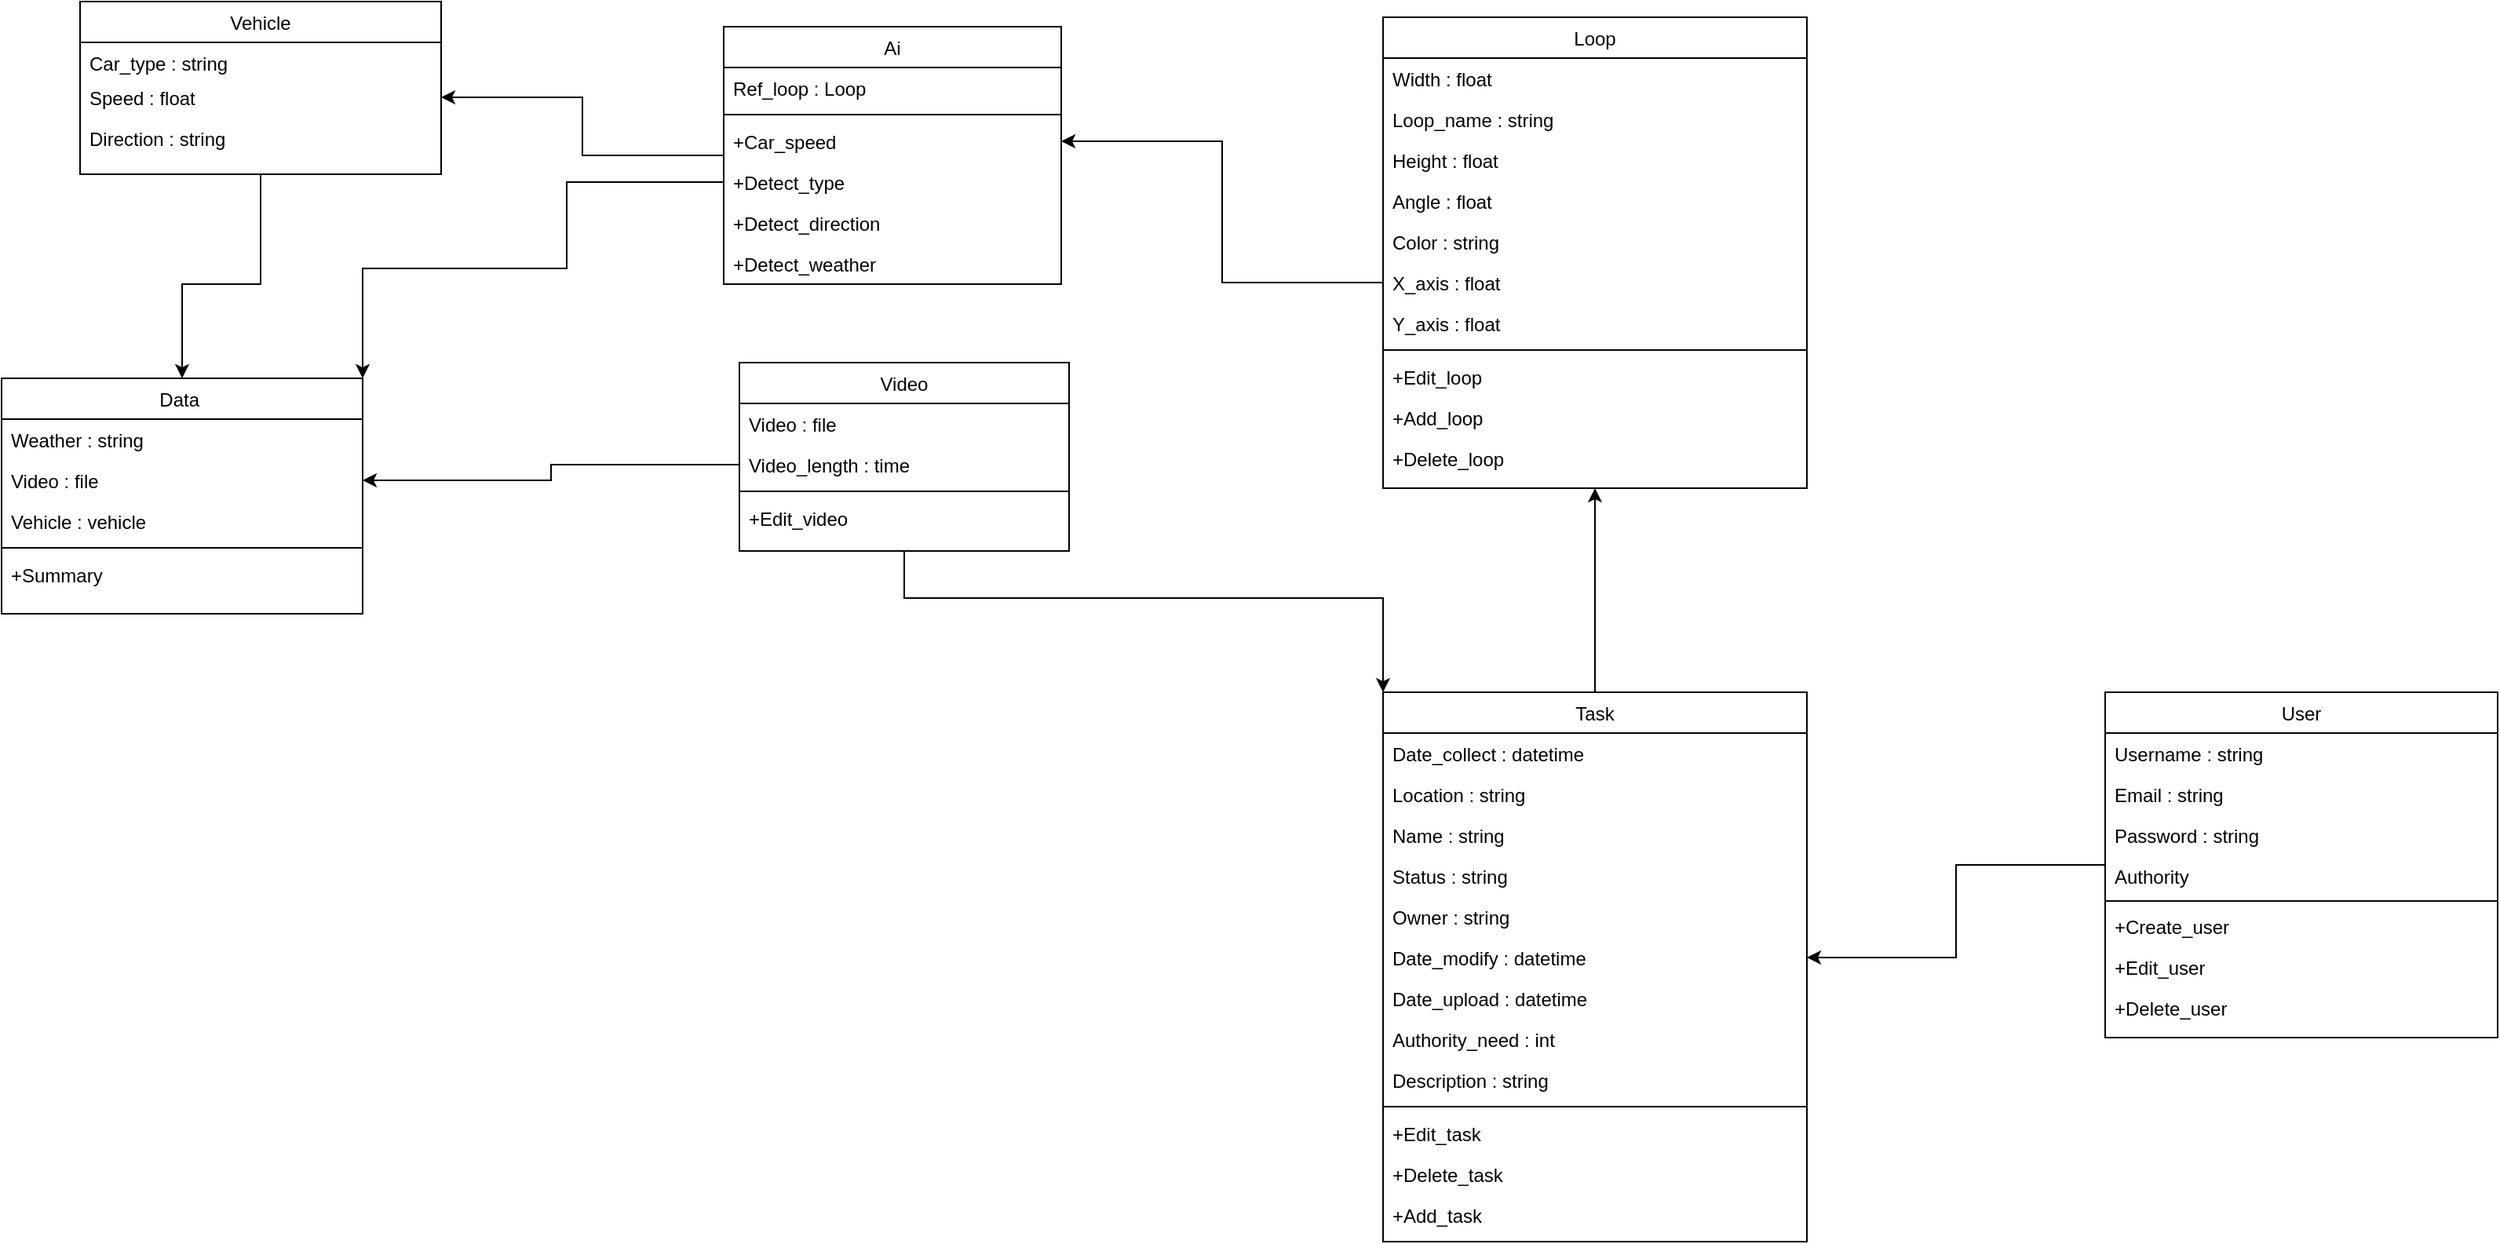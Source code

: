 <mxfile version="20.8.20" type="onedrive"><diagram id="C5RBs43oDa-KdzZeNtuy" name="Page-1"><mxGraphModel grid="1" page="1" gridSize="10" guides="1" tooltips="1" connect="1" arrows="1" fold="1" pageScale="1" pageWidth="827" pageHeight="1169" math="0" shadow="0"><root><mxCell id="WIyWlLk6GJQsqaUBKTNV-0"/><mxCell id="WIyWlLk6GJQsqaUBKTNV-1" parent="WIyWlLk6GJQsqaUBKTNV-0"/><mxCell id="tuxHGtjifyQwUK7qOJFo-77" style="edgeStyle=orthogonalEdgeStyle;rounded=0;orthogonalLoop=1;jettySize=auto;html=1;entryX=1;entryY=0.5;entryDx=0;entryDy=0;" edge="1" parent="WIyWlLk6GJQsqaUBKTNV-1" source="zkfFHV4jXpPFQw0GAbJ--0" target="tuxHGtjifyQwUK7qOJFo-19"><mxGeometry relative="1" as="geometry"/></mxCell><mxCell id="zkfFHV4jXpPFQw0GAbJ--0" value="User" style="swimlane;fontStyle=0;align=center;verticalAlign=top;childLayout=stackLayout;horizontal=1;startSize=26;horizontalStack=0;resizeParent=1;resizeLast=0;collapsible=1;marginBottom=0;rounded=0;shadow=0;strokeWidth=1;" vertex="1" parent="WIyWlLk6GJQsqaUBKTNV-1"><mxGeometry x="1380" y="-710" width="250" height="220" as="geometry"><mxRectangle x="120" y="-90" width="160" height="26" as="alternateBounds"/></mxGeometry></mxCell><mxCell id="zkfFHV4jXpPFQw0GAbJ--2" value="Username : string" style="text;align=left;verticalAlign=top;spacingLeft=4;spacingRight=4;overflow=hidden;rotatable=0;points=[[0,0.5],[1,0.5]];portConstraint=eastwest;rounded=0;shadow=0;html=0;" vertex="1" parent="zkfFHV4jXpPFQw0GAbJ--0"><mxGeometry y="26" width="250" height="26" as="geometry"/></mxCell><mxCell id="zkfFHV4jXpPFQw0GAbJ--5" value="Email : string" style="text;align=left;verticalAlign=top;spacingLeft=4;spacingRight=4;overflow=hidden;rotatable=0;points=[[0,0.5],[1,0.5]];portConstraint=eastwest;" vertex="1" parent="zkfFHV4jXpPFQw0GAbJ--0"><mxGeometry y="52" width="250" height="26" as="geometry"/></mxCell><mxCell id="zmKK41cbdtHeBXgfqaTb-2" value="Password : string " style="text;align=left;verticalAlign=top;spacingLeft=4;spacingRight=4;overflow=hidden;rotatable=0;points=[[0,0.5],[1,0.5]];portConstraint=eastwest;" vertex="1" parent="zkfFHV4jXpPFQw0GAbJ--0"><mxGeometry y="78" width="250" height="26" as="geometry"/></mxCell><mxCell id="zmKK41cbdtHeBXgfqaTb-3" value="Authority" style="text;align=left;verticalAlign=top;spacingLeft=4;spacingRight=4;overflow=hidden;rotatable=0;points=[[0,0.5],[1,0.5]];portConstraint=eastwest;" vertex="1" parent="zkfFHV4jXpPFQw0GAbJ--0"><mxGeometry y="104" width="250" height="26" as="geometry"/></mxCell><mxCell id="zkfFHV4jXpPFQw0GAbJ--4" value="" style="line;html=1;strokeWidth=1;align=left;verticalAlign=middle;spacingTop=-1;spacingLeft=3;spacingRight=3;rotatable=0;labelPosition=right;points=[];portConstraint=eastwest;" vertex="1" parent="zkfFHV4jXpPFQw0GAbJ--0"><mxGeometry y="130" width="250" height="6" as="geometry"/></mxCell><mxCell id="zmKK41cbdtHeBXgfqaTb-12" value="+Create_user" style="text;align=left;verticalAlign=top;spacingLeft=4;spacingRight=4;overflow=hidden;rotatable=0;points=[[0,0.5],[1,0.5]];portConstraint=eastwest;" vertex="1" parent="zkfFHV4jXpPFQw0GAbJ--0"><mxGeometry y="136" width="250" height="26" as="geometry"/></mxCell><mxCell id="zmKK41cbdtHeBXgfqaTb-24" value="+Edit_user" style="text;align=left;verticalAlign=top;spacingLeft=4;spacingRight=4;overflow=hidden;rotatable=0;points=[[0,0.5],[1,0.5]];portConstraint=eastwest;" vertex="1" parent="zkfFHV4jXpPFQw0GAbJ--0"><mxGeometry y="162" width="250" height="26" as="geometry"/></mxCell><mxCell id="zmKK41cbdtHeBXgfqaTb-25" value="+Delete_user" style="text;align=left;verticalAlign=top;spacingLeft=4;spacingRight=4;overflow=hidden;rotatable=0;points=[[0,0.5],[1,0.5]];portConstraint=eastwest;" vertex="1" parent="zkfFHV4jXpPFQw0GAbJ--0"><mxGeometry y="188" width="250" height="26" as="geometry"/></mxCell><mxCell id="zkfFHV4jXpPFQw0GAbJ--17" value="Data " style="swimlane;fontStyle=0;align=center;verticalAlign=top;childLayout=stackLayout;horizontal=1;startSize=26;horizontalStack=0;resizeParent=1;resizeLast=0;collapsible=1;marginBottom=0;rounded=0;shadow=0;strokeWidth=1;" vertex="1" parent="WIyWlLk6GJQsqaUBKTNV-1"><mxGeometry x="40" y="-910" width="230" height="150" as="geometry"><mxRectangle x="550" y="140" width="160" height="26" as="alternateBounds"/></mxGeometry></mxCell><mxCell id="zkfFHV4jXpPFQw0GAbJ--18" value="Weather : string" style="text;align=left;verticalAlign=top;spacingLeft=4;spacingRight=4;overflow=hidden;rotatable=0;points=[[0,0.5],[1,0.5]];portConstraint=eastwest;" vertex="1" parent="zkfFHV4jXpPFQw0GAbJ--17"><mxGeometry y="26" width="230" height="26" as="geometry"/></mxCell><mxCell id="zkfFHV4jXpPFQw0GAbJ--19" value="Video : file" style="text;align=left;verticalAlign=top;spacingLeft=4;spacingRight=4;overflow=hidden;rotatable=0;points=[[0,0.5],[1,0.5]];portConstraint=eastwest;rounded=0;shadow=0;html=0;" vertex="1" parent="zkfFHV4jXpPFQw0GAbJ--17"><mxGeometry y="52" width="230" height="26" as="geometry"/></mxCell><mxCell id="zkfFHV4jXpPFQw0GAbJ--20" value="Vehicle : vehicle" style="text;align=left;verticalAlign=top;spacingLeft=4;spacingRight=4;overflow=hidden;rotatable=0;points=[[0,0.5],[1,0.5]];portConstraint=eastwest;rounded=0;shadow=0;html=0;" vertex="1" parent="zkfFHV4jXpPFQw0GAbJ--17"><mxGeometry y="78" width="230" height="26" as="geometry"/></mxCell><mxCell id="zkfFHV4jXpPFQw0GAbJ--23" value="" style="line;html=1;strokeWidth=1;align=left;verticalAlign=middle;spacingTop=-1;spacingLeft=3;spacingRight=3;rotatable=0;labelPosition=right;points=[];portConstraint=eastwest;" vertex="1" parent="zkfFHV4jXpPFQw0GAbJ--17"><mxGeometry y="104" width="230" height="8" as="geometry"/></mxCell><mxCell id="zkfFHV4jXpPFQw0GAbJ--21" value="+Summary" style="text;align=left;verticalAlign=top;spacingLeft=4;spacingRight=4;overflow=hidden;rotatable=0;points=[[0,0.5],[1,0.5]];portConstraint=eastwest;rounded=0;shadow=0;html=0;" vertex="1" parent="zkfFHV4jXpPFQw0GAbJ--17"><mxGeometry y="112" width="230" height="26" as="geometry"/></mxCell><mxCell id="tuxHGtjifyQwUK7qOJFo-69" style="edgeStyle=orthogonalEdgeStyle;rounded=0;orthogonalLoop=1;jettySize=auto;html=1;entryX=1;entryY=0.5;entryDx=0;entryDy=0;" edge="1" parent="WIyWlLk6GJQsqaUBKTNV-1" source="zmKK41cbdtHeBXgfqaTb-69" target="zmKK41cbdtHeBXgfqaTb-79"><mxGeometry relative="1" as="geometry"/></mxCell><mxCell id="zmKK41cbdtHeBXgfqaTb-69" value="Ai" style="swimlane;fontStyle=0;align=center;verticalAlign=top;childLayout=stackLayout;horizontal=1;startSize=26;horizontalStack=0;resizeParent=1;resizeLast=0;collapsible=1;marginBottom=0;rounded=0;shadow=0;strokeWidth=1;" vertex="1" parent="WIyWlLk6GJQsqaUBKTNV-1"><mxGeometry x="500" y="-1134" width="215" height="164" as="geometry"><mxRectangle x="550" y="140" width="160" height="26" as="alternateBounds"/></mxGeometry></mxCell><mxCell id="zmKK41cbdtHeBXgfqaTb-70" value="Ref_loop : Loop" style="text;align=left;verticalAlign=top;spacingLeft=4;spacingRight=4;overflow=hidden;rotatable=0;points=[[0,0.5],[1,0.5]];portConstraint=eastwest;" vertex="1" parent="zmKK41cbdtHeBXgfqaTb-69"><mxGeometry y="26" width="215" height="26" as="geometry"/></mxCell><mxCell id="zmKK41cbdtHeBXgfqaTb-72" value="" style="line;html=1;strokeWidth=1;align=left;verticalAlign=middle;spacingTop=-1;spacingLeft=3;spacingRight=3;rotatable=0;labelPosition=right;points=[];portConstraint=eastwest;" vertex="1" parent="zmKK41cbdtHeBXgfqaTb-69"><mxGeometry y="52" width="215" height="8" as="geometry"/></mxCell><mxCell id="zmKK41cbdtHeBXgfqaTb-71" value="+Car_speed" style="text;align=left;verticalAlign=top;spacingLeft=4;spacingRight=4;overflow=hidden;rotatable=0;points=[[0,0.5],[1,0.5]];portConstraint=eastwest;rounded=0;shadow=0;html=0;" vertex="1" parent="zmKK41cbdtHeBXgfqaTb-69"><mxGeometry y="60" width="215" height="26" as="geometry"/></mxCell><mxCell id="zmKK41cbdtHeBXgfqaTb-73" value="+Detect_type" style="text;align=left;verticalAlign=top;spacingLeft=4;spacingRight=4;overflow=hidden;rotatable=0;points=[[0,0.5],[1,0.5]];portConstraint=eastwest;rounded=0;shadow=0;html=0;" vertex="1" parent="zmKK41cbdtHeBXgfqaTb-69"><mxGeometry y="86" width="215" height="26" as="geometry"/></mxCell><mxCell id="zmKK41cbdtHeBXgfqaTb-74" value="+Detect_direction" style="text;align=left;verticalAlign=top;spacingLeft=4;spacingRight=4;overflow=hidden;rotatable=0;points=[[0,0.5],[1,0.5]];portConstraint=eastwest;rounded=0;shadow=0;html=0;" vertex="1" parent="zmKK41cbdtHeBXgfqaTb-69"><mxGeometry y="112" width="215" height="26" as="geometry"/></mxCell><mxCell id="tuxHGtjifyQwUK7qOJFo-41" value="+Detect_weather" style="text;align=left;verticalAlign=top;spacingLeft=4;spacingRight=4;overflow=hidden;rotatable=0;points=[[0,0.5],[1,0.5]];portConstraint=eastwest;rounded=0;shadow=0;html=0;" vertex="1" parent="zmKK41cbdtHeBXgfqaTb-69"><mxGeometry y="138" width="215" height="26" as="geometry"/></mxCell><mxCell id="tuxHGtjifyQwUK7qOJFo-66" style="edgeStyle=orthogonalEdgeStyle;rounded=0;orthogonalLoop=1;jettySize=auto;html=1;entryX=0.5;entryY=0;entryDx=0;entryDy=0;" edge="1" parent="WIyWlLk6GJQsqaUBKTNV-1" source="zmKK41cbdtHeBXgfqaTb-77" target="zkfFHV4jXpPFQw0GAbJ--17"><mxGeometry relative="1" as="geometry"><Array as="points"><mxPoint x="205" y="-970"/><mxPoint x="155" y="-970"/></Array></mxGeometry></mxCell><mxCell id="zmKK41cbdtHeBXgfqaTb-77" value="Vehicle" style="swimlane;fontStyle=0;align=center;verticalAlign=top;childLayout=stackLayout;horizontal=1;startSize=26;horizontalStack=0;resizeParent=1;resizeLast=0;collapsible=1;marginBottom=0;rounded=0;shadow=0;strokeWidth=1;" vertex="1" parent="WIyWlLk6GJQsqaUBKTNV-1"><mxGeometry x="90" y="-1150" width="230" height="110" as="geometry"><mxRectangle x="550" y="140" width="160" height="26" as="alternateBounds"/></mxGeometry></mxCell><mxCell id="zmKK41cbdtHeBXgfqaTb-78" value="Car_type : string" style="text;align=left;verticalAlign=top;spacingLeft=4;spacingRight=4;overflow=hidden;rotatable=0;points=[[0,0.5],[1,0.5]];portConstraint=eastwest;" vertex="1" parent="zmKK41cbdtHeBXgfqaTb-77"><mxGeometry y="26" width="230" height="22" as="geometry"/></mxCell><mxCell id="zmKK41cbdtHeBXgfqaTb-79" value="Speed : float" style="text;align=left;verticalAlign=top;spacingLeft=4;spacingRight=4;overflow=hidden;rotatable=0;points=[[0,0.5],[1,0.5]];portConstraint=eastwest;rounded=0;shadow=0;html=0;" vertex="1" parent="zmKK41cbdtHeBXgfqaTb-77"><mxGeometry y="48" width="230" height="26" as="geometry"/></mxCell><mxCell id="zmKK41cbdtHeBXgfqaTb-81" value="Direction : string" style="text;align=left;verticalAlign=top;spacingLeft=4;spacingRight=4;overflow=hidden;rotatable=0;points=[[0,0.5],[1,0.5]];portConstraint=eastwest;rounded=0;shadow=0;html=0;" vertex="1" parent="zmKK41cbdtHeBXgfqaTb-77"><mxGeometry y="74" width="230" height="26" as="geometry"/></mxCell><mxCell id="tuxHGtjifyQwUK7qOJFo-74" style="edgeStyle=orthogonalEdgeStyle;rounded=0;orthogonalLoop=1;jettySize=auto;html=1;entryX=0;entryY=0;entryDx=0;entryDy=0;" edge="1" parent="WIyWlLk6GJQsqaUBKTNV-1" source="tuxHGtjifyQwUK7qOJFo-0" target="tuxHGtjifyQwUK7qOJFo-12"><mxGeometry relative="1" as="geometry"><Array as="points"><mxPoint x="615" y="-770"/><mxPoint x="920" y="-770"/></Array></mxGeometry></mxCell><mxCell id="tuxHGtjifyQwUK7qOJFo-0" value="Video" style="swimlane;fontStyle=0;align=center;verticalAlign=top;childLayout=stackLayout;horizontal=1;startSize=26;horizontalStack=0;resizeParent=1;resizeLast=0;collapsible=1;marginBottom=0;rounded=0;shadow=0;strokeWidth=1;" vertex="1" parent="WIyWlLk6GJQsqaUBKTNV-1"><mxGeometry x="510" y="-920" width="210" height="120" as="geometry"><mxRectangle x="550" y="140" width="160" height="26" as="alternateBounds"/></mxGeometry></mxCell><mxCell id="tuxHGtjifyQwUK7qOJFo-24" value="Video : file" style="text;align=left;verticalAlign=top;spacingLeft=4;spacingRight=4;overflow=hidden;rotatable=0;points=[[0,0.5],[1,0.5]];portConstraint=eastwest;rounded=0;shadow=0;html=0;" vertex="1" parent="tuxHGtjifyQwUK7qOJFo-0"><mxGeometry y="26" width="210" height="26" as="geometry"/></mxCell><mxCell id="tuxHGtjifyQwUK7qOJFo-2" value="Video_length : time " style="text;align=left;verticalAlign=top;spacingLeft=4;spacingRight=4;overflow=hidden;rotatable=0;points=[[0,0.5],[1,0.5]];portConstraint=eastwest;rounded=0;shadow=0;html=0;" vertex="1" parent="tuxHGtjifyQwUK7qOJFo-0"><mxGeometry y="52" width="210" height="26" as="geometry"/></mxCell><mxCell id="tuxHGtjifyQwUK7qOJFo-4" value="" style="line;html=1;strokeWidth=1;align=left;verticalAlign=middle;spacingTop=-1;spacingLeft=3;spacingRight=3;rotatable=0;labelPosition=right;points=[];portConstraint=eastwest;" vertex="1" parent="tuxHGtjifyQwUK7qOJFo-0"><mxGeometry y="78" width="210" height="8" as="geometry"/></mxCell><mxCell id="tuxHGtjifyQwUK7qOJFo-5" value="+Edit_video" style="text;align=left;verticalAlign=top;spacingLeft=4;spacingRight=4;overflow=hidden;rotatable=0;points=[[0,0.5],[1,0.5]];portConstraint=eastwest;rounded=0;shadow=0;html=0;" vertex="1" parent="tuxHGtjifyQwUK7qOJFo-0"><mxGeometry y="86" width="210" height="26" as="geometry"/></mxCell><mxCell id="tuxHGtjifyQwUK7qOJFo-72" style="edgeStyle=orthogonalEdgeStyle;rounded=0;orthogonalLoop=1;jettySize=auto;html=1;entryX=0.5;entryY=1;entryDx=0;entryDy=0;" edge="1" parent="WIyWlLk6GJQsqaUBKTNV-1" source="tuxHGtjifyQwUK7qOJFo-12" target="tuxHGtjifyQwUK7qOJFo-25"><mxGeometry relative="1" as="geometry"/></mxCell><mxCell id="tuxHGtjifyQwUK7qOJFo-12" value="Task" style="swimlane;fontStyle=0;align=center;verticalAlign=top;childLayout=stackLayout;horizontal=1;startSize=26;horizontalStack=0;resizeParent=1;resizeLast=0;collapsible=1;marginBottom=0;rounded=0;shadow=0;strokeWidth=1;" vertex="1" parent="WIyWlLk6GJQsqaUBKTNV-1"><mxGeometry x="920" y="-710" width="270" height="350" as="geometry"><mxRectangle x="550" y="140" width="160" height="26" as="alternateBounds"/></mxGeometry></mxCell><mxCell id="tuxHGtjifyQwUK7qOJFo-13" value="Date_collect : datetime" style="text;align=left;verticalAlign=top;spacingLeft=4;spacingRight=4;overflow=hidden;rotatable=0;points=[[0,0.5],[1,0.5]];portConstraint=eastwest;" vertex="1" parent="tuxHGtjifyQwUK7qOJFo-12"><mxGeometry y="26" width="270" height="26" as="geometry"/></mxCell><mxCell id="tuxHGtjifyQwUK7qOJFo-14" value="Location : string" style="text;align=left;verticalAlign=top;spacingLeft=4;spacingRight=4;overflow=hidden;rotatable=0;points=[[0,0.5],[1,0.5]];portConstraint=eastwest;rounded=0;shadow=0;html=0;" vertex="1" parent="tuxHGtjifyQwUK7qOJFo-12"><mxGeometry y="52" width="270" height="26" as="geometry"/></mxCell><mxCell id="tuxHGtjifyQwUK7qOJFo-15" value="Name : string" style="text;align=left;verticalAlign=top;spacingLeft=4;spacingRight=4;overflow=hidden;rotatable=0;points=[[0,0.5],[1,0.5]];portConstraint=eastwest;rounded=0;shadow=0;html=0;" vertex="1" parent="tuxHGtjifyQwUK7qOJFo-12"><mxGeometry y="78" width="270" height="26" as="geometry"/></mxCell><mxCell id="tuxHGtjifyQwUK7qOJFo-17" value="Status : string" style="text;align=left;verticalAlign=top;spacingLeft=4;spacingRight=4;overflow=hidden;rotatable=0;points=[[0,0.5],[1,0.5]];portConstraint=eastwest;rounded=0;shadow=0;html=0;" vertex="1" parent="tuxHGtjifyQwUK7qOJFo-12"><mxGeometry y="104" width="270" height="26" as="geometry"/></mxCell><mxCell id="tuxHGtjifyQwUK7qOJFo-18" value="Owner : string" style="text;align=left;verticalAlign=top;spacingLeft=4;spacingRight=4;overflow=hidden;rotatable=0;points=[[0,0.5],[1,0.5]];portConstraint=eastwest;rounded=0;shadow=0;html=0;" vertex="1" parent="tuxHGtjifyQwUK7qOJFo-12"><mxGeometry y="130" width="270" height="26" as="geometry"/></mxCell><mxCell id="tuxHGtjifyQwUK7qOJFo-19" value="Date_modify : datetime" style="text;align=left;verticalAlign=top;spacingLeft=4;spacingRight=4;overflow=hidden;rotatable=0;points=[[0,0.5],[1,0.5]];portConstraint=eastwest;" vertex="1" parent="tuxHGtjifyQwUK7qOJFo-12"><mxGeometry y="156" width="270" height="26" as="geometry"/></mxCell><mxCell id="tuxHGtjifyQwUK7qOJFo-20" value="Date_upload : datetime" style="text;align=left;verticalAlign=top;spacingLeft=4;spacingRight=4;overflow=hidden;rotatable=0;points=[[0,0.5],[1,0.5]];portConstraint=eastwest;" vertex="1" parent="tuxHGtjifyQwUK7qOJFo-12"><mxGeometry y="182" width="270" height="26" as="geometry"/></mxCell><mxCell id="tuxHGtjifyQwUK7qOJFo-37" value="Authority_need : int" style="text;align=left;verticalAlign=top;spacingLeft=4;spacingRight=4;overflow=hidden;rotatable=0;points=[[0,0.5],[1,0.5]];portConstraint=eastwest;" vertex="1" parent="tuxHGtjifyQwUK7qOJFo-12"><mxGeometry y="208" width="270" height="26" as="geometry"/></mxCell><mxCell id="tuxHGtjifyQwUK7qOJFo-39" value="Description : string" style="text;align=left;verticalAlign=top;spacingLeft=4;spacingRight=4;overflow=hidden;rotatable=0;points=[[0,0.5],[1,0.5]];portConstraint=eastwest;" vertex="1" parent="tuxHGtjifyQwUK7qOJFo-12"><mxGeometry y="234" width="270" height="26" as="geometry"/></mxCell><mxCell id="tuxHGtjifyQwUK7qOJFo-16" value="" style="line;html=1;strokeWidth=1;align=left;verticalAlign=middle;spacingTop=-1;spacingLeft=3;spacingRight=3;rotatable=0;labelPosition=right;points=[];portConstraint=eastwest;" vertex="1" parent="tuxHGtjifyQwUK7qOJFo-12"><mxGeometry y="260" width="270" height="8" as="geometry"/></mxCell><mxCell id="tuxHGtjifyQwUK7qOJFo-21" value="+Edit_task" style="text;align=left;verticalAlign=top;spacingLeft=4;spacingRight=4;overflow=hidden;rotatable=0;points=[[0,0.5],[1,0.5]];portConstraint=eastwest;" vertex="1" parent="tuxHGtjifyQwUK7qOJFo-12"><mxGeometry y="268" width="270" height="26" as="geometry"/></mxCell><mxCell id="tuxHGtjifyQwUK7qOJFo-22" value="+Delete_task" style="text;align=left;verticalAlign=top;spacingLeft=4;spacingRight=4;overflow=hidden;rotatable=0;points=[[0,0.5],[1,0.5]];portConstraint=eastwest;" vertex="1" parent="tuxHGtjifyQwUK7qOJFo-12"><mxGeometry y="294" width="270" height="26" as="geometry"/></mxCell><mxCell id="tuxHGtjifyQwUK7qOJFo-23" value="+Add_task" style="text;align=left;verticalAlign=top;spacingLeft=4;spacingRight=4;overflow=hidden;rotatable=0;points=[[0,0.5],[1,0.5]];portConstraint=eastwest;" vertex="1" parent="tuxHGtjifyQwUK7qOJFo-12"><mxGeometry y="320" width="270" height="26" as="geometry"/></mxCell><mxCell id="tuxHGtjifyQwUK7qOJFo-25" value="Loop" style="swimlane;fontStyle=0;align=center;verticalAlign=top;childLayout=stackLayout;horizontal=1;startSize=26;horizontalStack=0;resizeParent=1;resizeLast=0;collapsible=1;marginBottom=0;rounded=0;shadow=0;strokeWidth=1;" vertex="1" parent="WIyWlLk6GJQsqaUBKTNV-1"><mxGeometry x="920" y="-1140" width="270" height="300" as="geometry"><mxRectangle x="550" y="140" width="160" height="26" as="alternateBounds"/></mxGeometry></mxCell><mxCell id="tuxHGtjifyQwUK7qOJFo-27" value="Width : float" style="text;align=left;verticalAlign=top;spacingLeft=4;spacingRight=4;overflow=hidden;rotatable=0;points=[[0,0.5],[1,0.5]];portConstraint=eastwest;rounded=0;shadow=0;html=0;" vertex="1" parent="tuxHGtjifyQwUK7qOJFo-25"><mxGeometry y="26" width="270" height="26" as="geometry"/></mxCell><mxCell id="tuxHGtjifyQwUK7qOJFo-26" value="Loop_name : string" style="text;align=left;verticalAlign=top;spacingLeft=4;spacingRight=4;overflow=hidden;rotatable=0;points=[[0,0.5],[1,0.5]];portConstraint=eastwest;" vertex="1" parent="tuxHGtjifyQwUK7qOJFo-25"><mxGeometry y="52" width="270" height="26" as="geometry"/></mxCell><mxCell id="tuxHGtjifyQwUK7qOJFo-28" value="Height : float" style="text;align=left;verticalAlign=top;spacingLeft=4;spacingRight=4;overflow=hidden;rotatable=0;points=[[0,0.5],[1,0.5]];portConstraint=eastwest;rounded=0;shadow=0;html=0;" vertex="1" parent="tuxHGtjifyQwUK7qOJFo-25"><mxGeometry y="78" width="270" height="26" as="geometry"/></mxCell><mxCell id="tuxHGtjifyQwUK7qOJFo-30" value="Angle : float" style="text;align=left;verticalAlign=top;spacingLeft=4;spacingRight=4;overflow=hidden;rotatable=0;points=[[0,0.5],[1,0.5]];portConstraint=eastwest;rounded=0;shadow=0;html=0;" vertex="1" parent="tuxHGtjifyQwUK7qOJFo-25"><mxGeometry y="104" width="270" height="26" as="geometry"/></mxCell><mxCell id="tuxHGtjifyQwUK7qOJFo-31" value="Color : string" style="text;align=left;verticalAlign=top;spacingLeft=4;spacingRight=4;overflow=hidden;rotatable=0;points=[[0,0.5],[1,0.5]];portConstraint=eastwest;rounded=0;shadow=0;html=0;" vertex="1" parent="tuxHGtjifyQwUK7qOJFo-25"><mxGeometry y="130" width="270" height="26" as="geometry"/></mxCell><mxCell id="tuxHGtjifyQwUK7qOJFo-32" value="X_axis : float" style="text;align=left;verticalAlign=top;spacingLeft=4;spacingRight=4;overflow=hidden;rotatable=0;points=[[0,0.5],[1,0.5]];portConstraint=eastwest;" vertex="1" parent="tuxHGtjifyQwUK7qOJFo-25"><mxGeometry y="156" width="270" height="26" as="geometry"/></mxCell><mxCell id="tuxHGtjifyQwUK7qOJFo-40" value="Y_axis : float" style="text;align=left;verticalAlign=top;spacingLeft=4;spacingRight=4;overflow=hidden;rotatable=0;points=[[0,0.5],[1,0.5]];portConstraint=eastwest;" vertex="1" parent="tuxHGtjifyQwUK7qOJFo-25"><mxGeometry y="182" width="270" height="26" as="geometry"/></mxCell><mxCell id="tuxHGtjifyQwUK7qOJFo-29" value="" style="line;html=1;strokeWidth=1;align=left;verticalAlign=middle;spacingTop=-1;spacingLeft=3;spacingRight=3;rotatable=0;labelPosition=right;points=[];portConstraint=eastwest;" vertex="1" parent="tuxHGtjifyQwUK7qOJFo-25"><mxGeometry y="208" width="270" height="8" as="geometry"/></mxCell><mxCell id="tuxHGtjifyQwUK7qOJFo-34" value="+Edit_loop" style="text;align=left;verticalAlign=top;spacingLeft=4;spacingRight=4;overflow=hidden;rotatable=0;points=[[0,0.5],[1,0.5]];portConstraint=eastwest;" vertex="1" parent="tuxHGtjifyQwUK7qOJFo-25"><mxGeometry y="216" width="270" height="26" as="geometry"/></mxCell><mxCell id="tuxHGtjifyQwUK7qOJFo-35" value="+Add_loop" style="text;align=left;verticalAlign=top;spacingLeft=4;spacingRight=4;overflow=hidden;rotatable=0;points=[[0,0.5],[1,0.5]];portConstraint=eastwest;" vertex="1" parent="tuxHGtjifyQwUK7qOJFo-25"><mxGeometry y="242" width="270" height="26" as="geometry"/></mxCell><mxCell id="tuxHGtjifyQwUK7qOJFo-36" value="+Delete_loop" style="text;align=left;verticalAlign=top;spacingLeft=4;spacingRight=4;overflow=hidden;rotatable=0;points=[[0,0.5],[1,0.5]];portConstraint=eastwest;" vertex="1" parent="tuxHGtjifyQwUK7qOJFo-25"><mxGeometry y="268" width="270" height="26" as="geometry"/></mxCell><mxCell id="tuxHGtjifyQwUK7qOJFo-68" style="edgeStyle=orthogonalEdgeStyle;rounded=0;orthogonalLoop=1;jettySize=auto;html=1;entryX=1;entryY=0;entryDx=0;entryDy=0;" edge="1" parent="WIyWlLk6GJQsqaUBKTNV-1" source="zmKK41cbdtHeBXgfqaTb-73" target="zkfFHV4jXpPFQw0GAbJ--17"><mxGeometry relative="1" as="geometry"><Array as="points"><mxPoint x="400" y="-1035"/><mxPoint x="400" y="-980"/><mxPoint x="270" y="-980"/></Array></mxGeometry></mxCell><mxCell id="tuxHGtjifyQwUK7qOJFo-70" style="edgeStyle=orthogonalEdgeStyle;rounded=0;orthogonalLoop=1;jettySize=auto;html=1;entryX=1;entryY=0.5;entryDx=0;entryDy=0;" edge="1" parent="WIyWlLk6GJQsqaUBKTNV-1" source="tuxHGtjifyQwUK7qOJFo-2" target="zkfFHV4jXpPFQw0GAbJ--19"><mxGeometry relative="1" as="geometry"/></mxCell><mxCell id="tuxHGtjifyQwUK7qOJFo-71" style="edgeStyle=orthogonalEdgeStyle;rounded=0;orthogonalLoop=1;jettySize=auto;html=1;entryX=1;entryY=0.5;entryDx=0;entryDy=0;" edge="1" parent="WIyWlLk6GJQsqaUBKTNV-1" source="tuxHGtjifyQwUK7qOJFo-32" target="zmKK41cbdtHeBXgfqaTb-71"><mxGeometry relative="1" as="geometry"/></mxCell></root></mxGraphModel></diagram></mxfile>